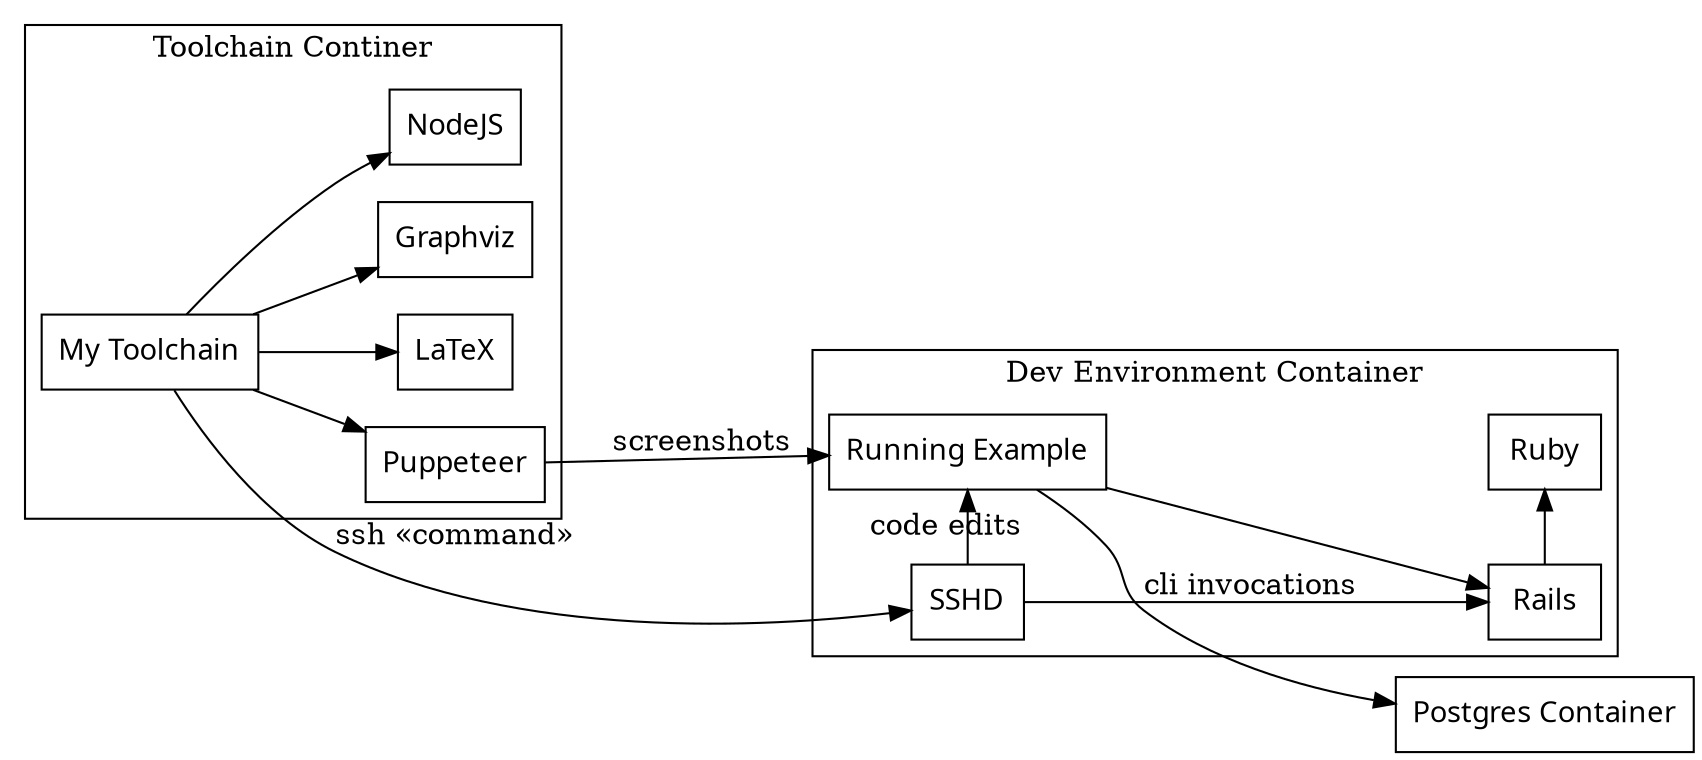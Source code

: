 digraph G {

  rankdir="LR"
  compound=true
  ordering=out
  node[shape=box fontname=baskerville]

  subgraph cluster_toolchain {
      label="Toolchain Continer"
    MyToolChain[label="My Toolchain"]
    
    MyToolChain -> Graphviz
    MyToolChain -> NodeJS
    MyToolChain -> Puppeteer
    MyToolChain -> LaTeX
  }
  
  subgraph cluster_devenv {
    label="Dev Environment Container"
    
    Rails
    Ruby
    SSHD
    
    ExampleApp -> Rails -> Ruby
    
    ExampleApp[label="Running Example"]
    SSHD -> Rails[label="cli invocations"]
    SSHD -> ExampleApp[label="code edits"]
    
    { rank=same; Rails; Ruby }
    { rank=same; SSHD; ExampleApp }
  }
  ExampleApp -> Postgres
  Postgres[label="Postgres Container"]
  Puppeteer -> ExampleApp[label="screenshots"]
  
  MyToolChain -> SSHD[label="ssh «command»"]

}

